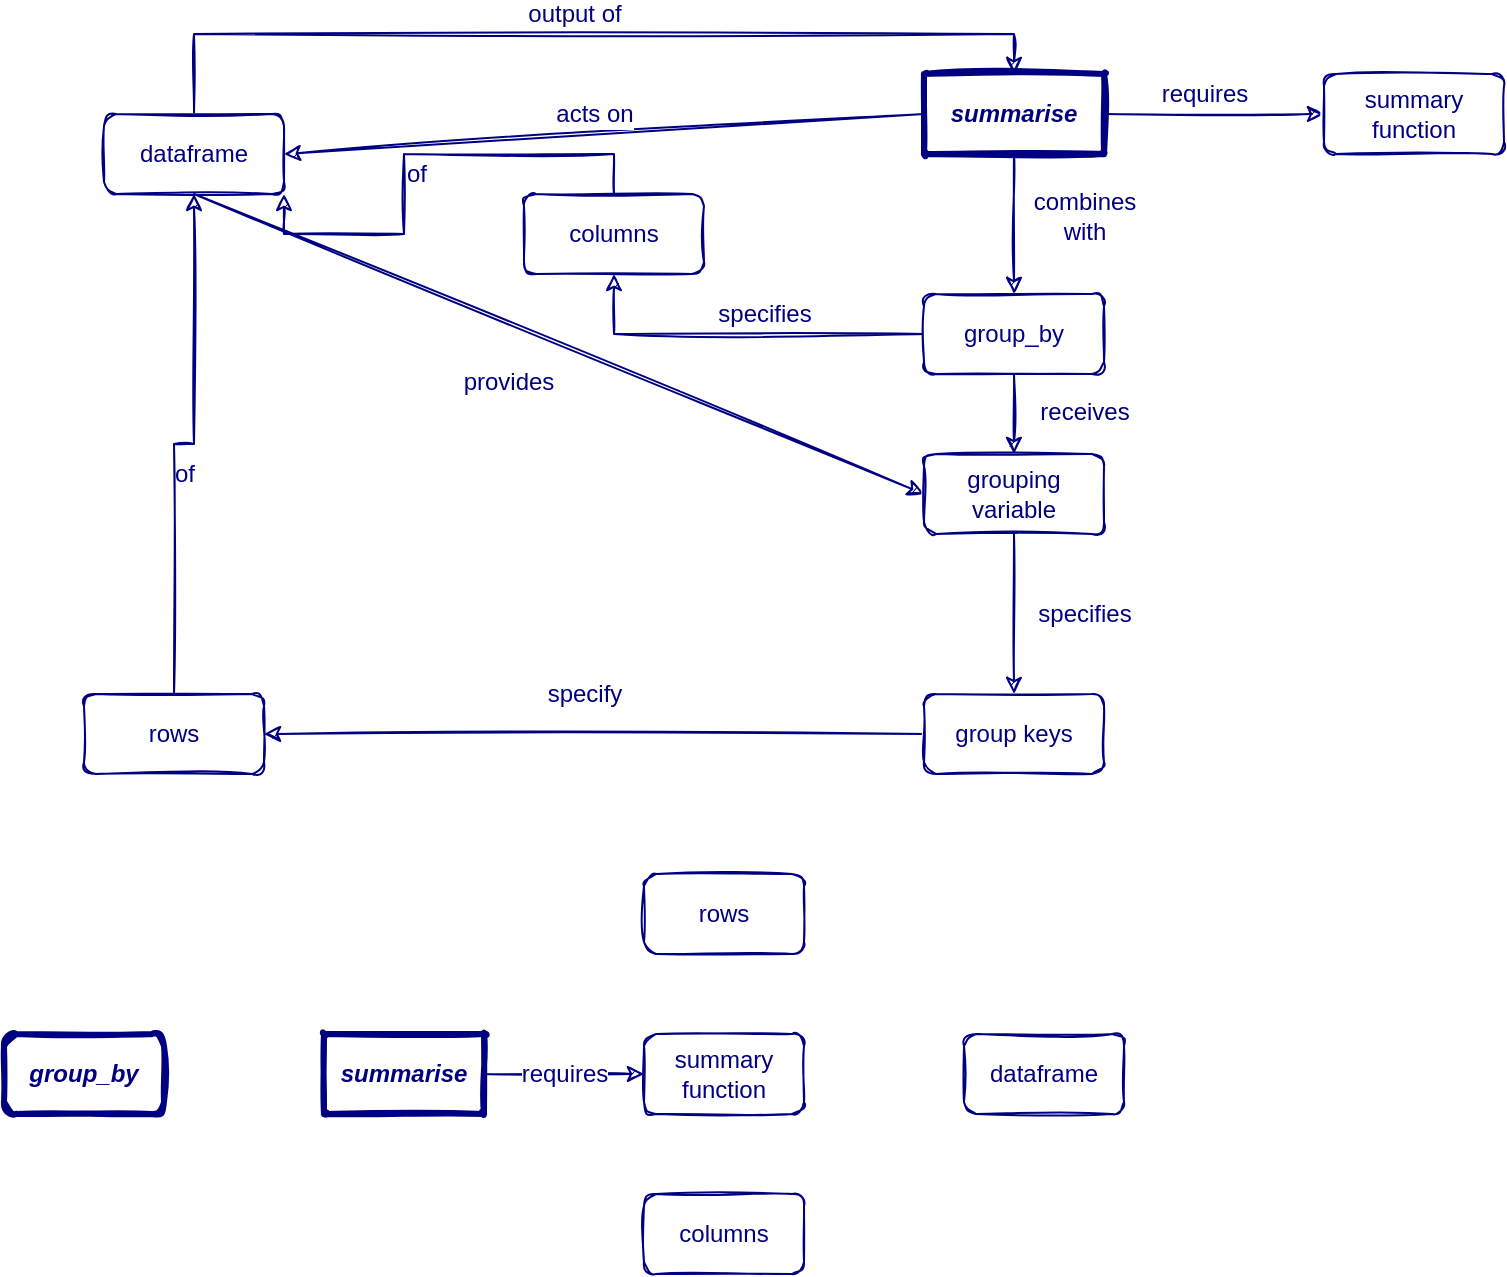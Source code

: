 <mxfile version="13.6.9" type="github">
  <diagram id="FgS1PKGfFNiu4O3C8QIE" name="Page-1">
    <mxGraphModel dx="741" dy="750" grid="1" gridSize="10" guides="1" tooltips="1" connect="1" arrows="1" fold="1" page="1" pageScale="1" pageWidth="1169" pageHeight="827" math="0" shadow="0">
      <root>
        <mxCell id="0" />
        <mxCell id="1" parent="0" />
        <mxCell id="D3_g7tFATAiRQ8DUnqoQ-7" value="&lt;div&gt;combines&lt;/div&gt;&lt;div&gt;with&lt;/div&gt;" style="edgeStyle=orthogonalEdgeStyle;rounded=0;sketch=1;orthogonalLoop=1;jettySize=auto;html=1;exitX=0.5;exitY=1;exitDx=0;exitDy=0;endArrow=classic;endFill=1;strokeColor=#000080;fontFamily=Helvetica;fontSize=12;fontColor=#000080;" parent="1" source="0yjArLSf2atDx_hs_2Yu-1" target="D3_g7tFATAiRQ8DUnqoQ-8" edge="1">
          <mxGeometry x="-0.111" y="35" relative="1" as="geometry">
            <mxPoint x="823" y="360" as="targetPoint" />
            <mxPoint as="offset" />
          </mxGeometry>
        </mxCell>
        <mxCell id="D3_g7tFATAiRQ8DUnqoQ-30" value="acts on" style="edgeStyle=none;rounded=0;sketch=1;orthogonalLoop=1;jettySize=auto;html=1;exitX=0;exitY=0.5;exitDx=0;exitDy=0;entryX=1;entryY=0.5;entryDx=0;entryDy=0;endArrow=classic;endFill=1;strokeColor=#000080;fontFamily=Helvetica;fontSize=12;fontColor=#000080;" parent="1" source="0yjArLSf2atDx_hs_2Yu-1" target="0yjArLSf2atDx_hs_2Yu-3" edge="1">
          <mxGeometry x="0.03" y="-10" relative="1" as="geometry">
            <mxPoint as="offset" />
          </mxGeometry>
        </mxCell>
        <mxCell id="D3_g7tFATAiRQ8DUnqoQ-49" value="requires" style="edgeStyle=orthogonalEdgeStyle;rounded=0;sketch=1;orthogonalLoop=1;jettySize=auto;html=1;exitX=1;exitY=0.5;exitDx=0;exitDy=0;endArrow=classic;endFill=1;strokeColor=#000080;fontFamily=Helvetica;fontSize=12;fontColor=#000080;" parent="1" source="0yjArLSf2atDx_hs_2Yu-1" target="0yjArLSf2atDx_hs_2Yu-13" edge="1">
          <mxGeometry x="-0.091" y="10" relative="1" as="geometry">
            <mxPoint as="offset" />
          </mxGeometry>
        </mxCell>
        <mxCell id="0yjArLSf2atDx_hs_2Yu-1" value="&lt;div style=&quot;font-size: 12px;&quot;&gt;summarise&lt;/div&gt;" style="rounded=1;whiteSpace=wrap;html=1;sketch=1;strokeColor=#000080;fontFamily=Helvetica;strokeWidth=3;fontColor=#000080;fontStyle=3;fontSize=12;arcSize=0;" parent="1" vertex="1">
          <mxGeometry x="540" y="80" width="90" height="40" as="geometry" />
        </mxCell>
        <mxCell id="0yjArLSf2atDx_hs_2Yu-6" style="edgeStyle=orthogonalEdgeStyle;rounded=0;sketch=1;orthogonalLoop=1;jettySize=auto;html=1;exitX=1;exitY=0.5;exitDx=0;exitDy=0;entryX=1;entryY=0.5;entryDx=0;entryDy=0;strokeColor=#000080;fontFamily=Helvetica;fontColor=#000080;fontSize=12;" parent="1" source="0yjArLSf2atDx_hs_2Yu-3" target="0yjArLSf2atDx_hs_2Yu-3" edge="1">
          <mxGeometry relative="1" as="geometry" />
        </mxCell>
        <mxCell id="D3_g7tFATAiRQ8DUnqoQ-35" value="provides" style="edgeStyle=none;rounded=0;sketch=1;orthogonalLoop=1;jettySize=auto;html=1;exitX=0.5;exitY=1;exitDx=0;exitDy=0;entryX=0;entryY=0.5;entryDx=0;entryDy=0;endArrow=classic;endFill=1;strokeColor=#000080;fontFamily=Helvetica;fontSize=12;fontColor=#000080;" parent="1" source="0yjArLSf2atDx_hs_2Yu-3" target="D3_g7tFATAiRQ8DUnqoQ-12" edge="1">
          <mxGeometry x="-0.086" y="-27" relative="1" as="geometry">
            <mxPoint as="offset" />
          </mxGeometry>
        </mxCell>
        <mxCell id="D3_g7tFATAiRQ8DUnqoQ-38" value="output of" style="edgeStyle=orthogonalEdgeStyle;rounded=0;sketch=1;orthogonalLoop=1;jettySize=auto;html=1;exitX=0.5;exitY=0;exitDx=0;exitDy=0;entryX=0.5;entryY=0;entryDx=0;entryDy=0;endArrow=classic;endFill=1;strokeColor=#000080;fontFamily=Helvetica;fontSize=12;fontColor=#000080;" parent="1" source="0yjArLSf2atDx_hs_2Yu-3" target="0yjArLSf2atDx_hs_2Yu-1" edge="1">
          <mxGeometry x="-0.022" y="10" relative="1" as="geometry">
            <mxPoint as="offset" />
          </mxGeometry>
        </mxCell>
        <mxCell id="0yjArLSf2atDx_hs_2Yu-3" value="&lt;div style=&quot;font-size: 12px;&quot;&gt;dataframe&lt;/div&gt;" style="rounded=1;whiteSpace=wrap;html=1;sketch=1;strokeColor=#000080;fontFamily=Helvetica;strokeWidth=1;fontColor=#000080;fontStyle=0;fontSize=12;" parent="1" vertex="1">
          <mxGeometry x="130" y="100" width="90" height="40" as="geometry" />
        </mxCell>
        <mxCell id="0yjArLSf2atDx_hs_2Yu-13" value="summary function" style="whiteSpace=wrap;html=1;rounded=1;fontColor=#000080;fontStyle=0;strokeColor=#000080;strokeWidth=1;sketch=1;fontSize=12;" parent="1" vertex="1">
          <mxGeometry x="740" y="80" width="90" height="40" as="geometry" />
        </mxCell>
        <mxCell id="D3_g7tFATAiRQ8DUnqoQ-13" value="&lt;div&gt;receives&lt;/div&gt;" style="rounded=0;sketch=1;orthogonalLoop=1;jettySize=auto;html=1;endArrow=classic;endFill=1;strokeColor=#000080;fontFamily=Helvetica;fontSize=12;fontColor=#000080;entryX=0.5;entryY=0;entryDx=0;entryDy=0;" parent="1" source="D3_g7tFATAiRQ8DUnqoQ-8" target="D3_g7tFATAiRQ8DUnqoQ-12" edge="1">
          <mxGeometry x="-0.077" y="35" relative="1" as="geometry">
            <mxPoint as="offset" />
          </mxGeometry>
        </mxCell>
        <mxCell id="D3_g7tFATAiRQ8DUnqoQ-51" value="specifies" style="edgeStyle=orthogonalEdgeStyle;rounded=0;sketch=1;orthogonalLoop=1;jettySize=auto;html=1;exitX=0;exitY=0.5;exitDx=0;exitDy=0;endArrow=classic;endFill=1;strokeColor=#000080;fontFamily=Helvetica;fontSize=12;fontColor=#000080;" parent="1" source="D3_g7tFATAiRQ8DUnqoQ-8" target="D3_g7tFATAiRQ8DUnqoQ-50" edge="1">
          <mxGeometry x="0.784" y="-75" relative="1" as="geometry">
            <mxPoint as="offset" />
          </mxGeometry>
        </mxCell>
        <mxCell id="D3_g7tFATAiRQ8DUnqoQ-8" value="group_by" style="rounded=1;whiteSpace=wrap;html=1;sketch=1;strokeColor=#000080;strokeWidth=1;fontSize=12;fontColor=#000080;" parent="1" vertex="1">
          <mxGeometry x="540" y="190" width="90" height="40" as="geometry" />
        </mxCell>
        <mxCell id="D3_g7tFATAiRQ8DUnqoQ-44" value="specifies" style="edgeStyle=orthogonalEdgeStyle;rounded=0;sketch=1;orthogonalLoop=1;jettySize=auto;html=1;exitX=0.5;exitY=1;exitDx=0;exitDy=0;endArrow=classic;endFill=1;strokeColor=#000080;fontFamily=Helvetica;fontSize=12;fontColor=#000080;" parent="1" source="D3_g7tFATAiRQ8DUnqoQ-12" target="D3_g7tFATAiRQ8DUnqoQ-24" edge="1">
          <mxGeometry y="35" relative="1" as="geometry">
            <mxPoint as="offset" />
          </mxGeometry>
        </mxCell>
        <mxCell id="D3_g7tFATAiRQ8DUnqoQ-12" value="&lt;div&gt;grouping&lt;/div&gt;&lt;div&gt;variable&lt;br&gt;&lt;/div&gt;" style="whiteSpace=wrap;html=1;rounded=1;fontColor=#000080;strokeColor=#000080;strokeWidth=1;sketch=1;" parent="1" vertex="1">
          <mxGeometry x="540" y="270" width="90" height="40" as="geometry" />
        </mxCell>
        <mxCell id="D3_g7tFATAiRQ8DUnqoQ-42" value="of" style="edgeStyle=orthogonalEdgeStyle;rounded=0;sketch=1;orthogonalLoop=1;jettySize=auto;html=1;exitX=0.5;exitY=0;exitDx=0;exitDy=0;endArrow=classic;endFill=1;strokeColor=#000080;fontFamily=Helvetica;fontSize=12;fontColor=#000080;" parent="1" source="D3_g7tFATAiRQ8DUnqoQ-20" target="0yjArLSf2atDx_hs_2Yu-3" edge="1">
          <mxGeometry y="-15" relative="1" as="geometry">
            <mxPoint as="offset" />
          </mxGeometry>
        </mxCell>
        <mxCell id="D3_g7tFATAiRQ8DUnqoQ-20" value="rows" style="rounded=1;whiteSpace=wrap;html=1;sketch=1;strokeColor=#000080;strokeWidth=1;fontSize=12;fontColor=#000080;" parent="1" vertex="1">
          <mxGeometry x="120" y="390" width="90" height="40" as="geometry" />
        </mxCell>
        <mxCell id="D3_g7tFATAiRQ8DUnqoQ-41" value="specify" style="edgeStyle=orthogonalEdgeStyle;rounded=0;sketch=1;orthogonalLoop=1;jettySize=auto;html=1;exitX=0;exitY=0.5;exitDx=0;exitDy=0;entryX=1;entryY=0.5;entryDx=0;entryDy=0;endArrow=classic;endFill=1;strokeColor=#000080;fontFamily=Helvetica;fontSize=12;fontColor=#000080;" parent="1" source="D3_g7tFATAiRQ8DUnqoQ-24" target="D3_g7tFATAiRQ8DUnqoQ-20" edge="1">
          <mxGeometry x="0.03" y="-20" relative="1" as="geometry">
            <mxPoint as="offset" />
          </mxGeometry>
        </mxCell>
        <mxCell id="D3_g7tFATAiRQ8DUnqoQ-24" value="group keys" style="rounded=1;whiteSpace=wrap;html=1;sketch=1;strokeColor=#000080;strokeWidth=1;fontSize=12;fontColor=#000080;" parent="1" vertex="1">
          <mxGeometry x="540" y="390" width="90" height="40" as="geometry" />
        </mxCell>
        <mxCell id="D3_g7tFATAiRQ8DUnqoQ-52" value="of" style="rounded=0;sketch=1;orthogonalLoop=1;jettySize=auto;html=1;exitX=0.5;exitY=0;exitDx=0;exitDy=0;entryX=1;entryY=1;entryDx=0;entryDy=0;endArrow=classic;endFill=1;strokeColor=#000080;fontFamily=Helvetica;fontSize=12;fontColor=#000080;edgeStyle=orthogonalEdgeStyle;" parent="1" source="D3_g7tFATAiRQ8DUnqoQ-50" target="0yjArLSf2atDx_hs_2Yu-3" edge="1">
          <mxGeometry x="-0.023" y="10" relative="1" as="geometry">
            <mxPoint x="340" y="120" as="sourcePoint" />
            <mxPoint as="offset" />
          </mxGeometry>
        </mxCell>
        <mxCell id="D3_g7tFATAiRQ8DUnqoQ-50" value="columns" style="rounded=1;whiteSpace=wrap;html=1;sketch=1;strokeColor=#000080;strokeWidth=1;fontSize=12;fontColor=#000080;" parent="1" vertex="1">
          <mxGeometry x="340" y="140" width="90" height="40" as="geometry" />
        </mxCell>
        <mxCell id="81nSJXgKICTI2irXJMuN-9" value="requires" style="edgeStyle=orthogonalEdgeStyle;rounded=0;sketch=1;orthogonalLoop=1;jettySize=auto;html=1;exitX=1;exitY=0.5;exitDx=0;exitDy=0;entryX=0;entryY=0.5;entryDx=0;entryDy=0;endFill=1;strokeColor=#000080;fontSize=12;fontColor=#000080;" edge="1" parent="1" source="81nSJXgKICTI2irXJMuN-1" target="81nSJXgKICTI2irXJMuN-7">
          <mxGeometry relative="1" as="geometry" />
        </mxCell>
        <mxCell id="81nSJXgKICTI2irXJMuN-1" value="&lt;div style=&quot;font-size: 12px;&quot;&gt;summarise&lt;/div&gt;" style="rounded=1;whiteSpace=wrap;html=1;sketch=1;strokeColor=#000080;fontFamily=Helvetica;strokeWidth=3;fontColor=#000080;fontStyle=3;fontSize=12;arcSize=0;" vertex="1" parent="1">
          <mxGeometry x="240" y="560" width="80" height="40" as="geometry" />
        </mxCell>
        <mxCell id="81nSJXgKICTI2irXJMuN-2" value="group_by" style="rounded=1;whiteSpace=wrap;html=1;sketch=1;strokeColor=#000080;strokeWidth=3;fontSize=12;fontColor=#000080;fontStyle=3" vertex="1" parent="1">
          <mxGeometry x="80" y="560" width="80" height="40" as="geometry" />
        </mxCell>
        <mxCell id="81nSJXgKICTI2irXJMuN-3" value="rows" style="rounded=1;whiteSpace=wrap;html=1;sketch=1;strokeColor=#000080;strokeWidth=1;fontSize=12;fontColor=#000080;" vertex="1" parent="1">
          <mxGeometry x="400" y="480" width="80" height="40" as="geometry" />
        </mxCell>
        <mxCell id="81nSJXgKICTI2irXJMuN-4" value="columns" style="rounded=1;whiteSpace=wrap;html=1;sketch=1;strokeColor=#000080;strokeWidth=1;fontSize=12;fontColor=#000080;" vertex="1" parent="1">
          <mxGeometry x="400" y="640" width="80" height="40" as="geometry" />
        </mxCell>
        <mxCell id="81nSJXgKICTI2irXJMuN-5" value="&lt;div style=&quot;font-size: 12px;&quot;&gt;dataframe&lt;/div&gt;" style="rounded=1;whiteSpace=wrap;html=1;sketch=1;strokeColor=#000080;fontFamily=Helvetica;strokeWidth=1;fontColor=#000080;fontStyle=0;fontSize=12;" vertex="1" parent="1">
          <mxGeometry x="560" y="560" width="80" height="40" as="geometry" />
        </mxCell>
        <mxCell id="81nSJXgKICTI2irXJMuN-7" value="summary function" style="whiteSpace=wrap;html=1;rounded=1;fontColor=#000080;fontStyle=0;strokeColor=#000080;strokeWidth=1;sketch=1;fontSize=12;" vertex="1" parent="1">
          <mxGeometry x="400" y="560" width="80" height="40" as="geometry" />
        </mxCell>
      </root>
    </mxGraphModel>
  </diagram>
</mxfile>
